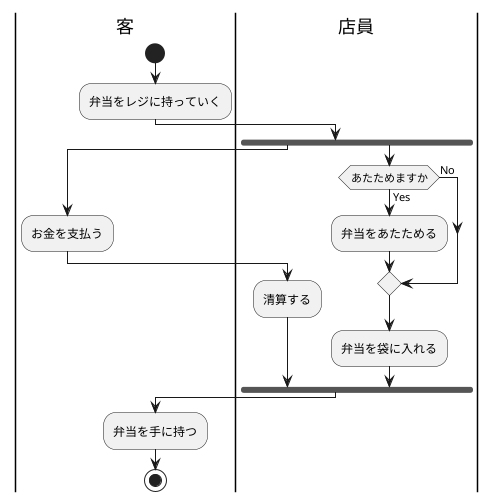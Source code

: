 @startuml 図7-10_AC_コンビニで弁当買う

    |客|
    start
    :弁当をレジに持っていく;
    |店員|
    fork
    |客|
    :お金を支払う;
    |店員|
    :清算する;
    fork again
    if (あたためますか) then (Yes)
     :弁当をあたためる;
    else (No)
    endif
    :弁当を袋に入れる;
    end fork 
       |客|
    :弁当を手に持つ;


    stop

    ' |客|
    ' :お金を支払う;

@enduml